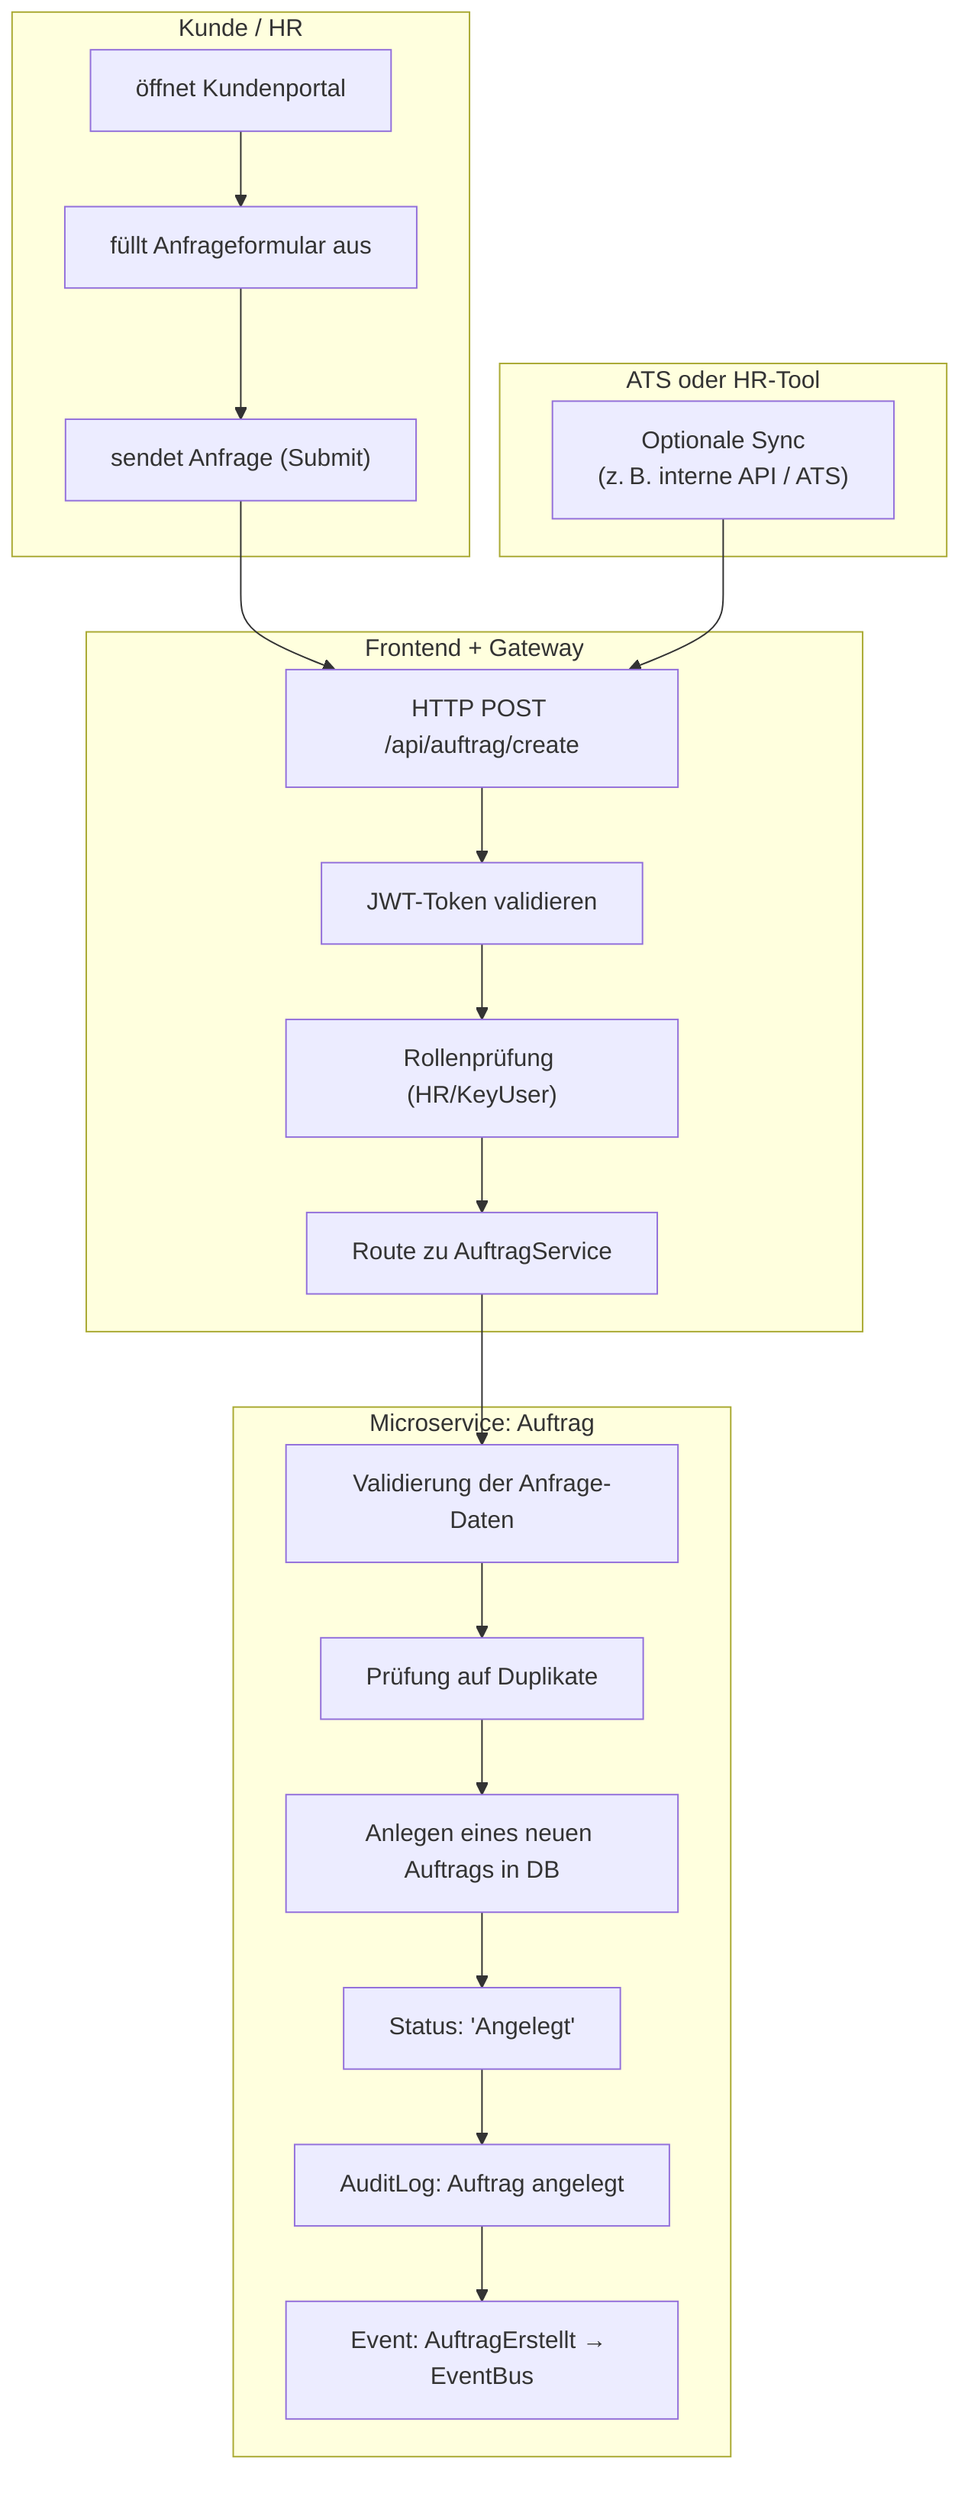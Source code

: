 ---
config:
  theme: default
  layout: TB
---

flowchart TB
  subgraph Kunde["Kunde / HR"]
    A1["öffnet Kundenportal"]
    A2["füllt Anfrageformular aus"]
    A3["sendet Anfrage (Submit)"]
  end

  subgraph ExterneSysteme["ATS oder HR-Tool"]
    EXT1["Optionale Sync\n(z. B. interne API / ATS)"]
  end

  subgraph Frontend["Frontend + Gateway"]
    B1["HTTP POST /api/auftrag/create"]
    B2["JWT-Token validieren"]
    B3["Rollenprüfung (HR/KeyUser)"]
    B4["Route zu AuftragService"]
  end

  subgraph AuftragService["Microservice: Auftrag"]
    C1["Validierung der Anfrage-Daten"]
    C2["Prüfung auf Duplikate"]
    C3["Anlegen eines neuen Auftrags in DB"]
    C4["Status: 'Angelegt'"]
    C5["AuditLog: Auftrag angelegt"]
    C6["Event: AuftragErstellt → EventBus"]
  end

  A1 --> A2 --> A3 --> B1
  EXT1 --> B1
  B1 --> B2 --> B3 --> B4
  B4 --> C1 --> C2 --> C3 --> C4 --> C5 --> C6